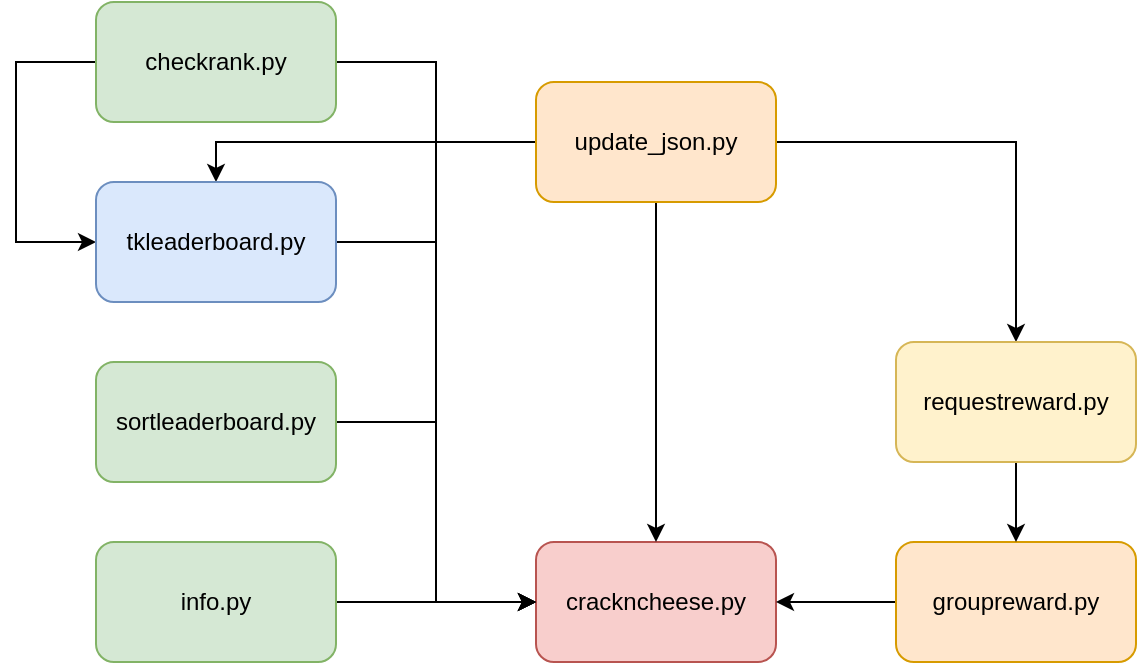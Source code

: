<mxfile version="14.1.8" type="device"><diagram id="3CzON2FF-yqsN0BBk5BW" name="Main"><mxGraphModel dx="1086" dy="966" grid="1" gridSize="10" guides="1" tooltips="1" connect="1" arrows="1" fold="1" page="1" pageScale="1" pageWidth="1400" pageHeight="850" math="0" shadow="0"><root><mxCell id="0"/><mxCell id="1" parent="0"/><mxCell id="ysN_6FFCyJ6hjzT79dwL-1" value="crackncheese.py" style="rounded=1;whiteSpace=wrap;html=1;fillColor=#f8cecc;strokeColor=#b85450;" vertex="1" parent="1"><mxGeometry x="570" y="480" width="120" height="60" as="geometry"/></mxCell><mxCell id="ysN_6FFCyJ6hjzT79dwL-9" style="edgeStyle=orthogonalEdgeStyle;rounded=0;orthogonalLoop=1;jettySize=auto;html=1;entryX=0.5;entryY=0;entryDx=0;entryDy=0;" edge="1" parent="1" source="ysN_6FFCyJ6hjzT79dwL-2" target="ysN_6FFCyJ6hjzT79dwL-8"><mxGeometry relative="1" as="geometry"/></mxCell><mxCell id="ysN_6FFCyJ6hjzT79dwL-10" style="edgeStyle=orthogonalEdgeStyle;rounded=0;orthogonalLoop=1;jettySize=auto;html=1;entryX=0.5;entryY=0;entryDx=0;entryDy=0;" edge="1" parent="1" source="ysN_6FFCyJ6hjzT79dwL-2" target="ysN_6FFCyJ6hjzT79dwL-1"><mxGeometry relative="1" as="geometry"/></mxCell><mxCell id="ysN_6FFCyJ6hjzT79dwL-18" style="edgeStyle=orthogonalEdgeStyle;rounded=0;orthogonalLoop=1;jettySize=auto;html=1;entryX=0.5;entryY=0;entryDx=0;entryDy=0;" edge="1" parent="1" source="ysN_6FFCyJ6hjzT79dwL-2" target="ysN_6FFCyJ6hjzT79dwL-6"><mxGeometry relative="1" as="geometry"><Array as="points"><mxPoint x="410" y="280"/></Array></mxGeometry></mxCell><mxCell id="ysN_6FFCyJ6hjzT79dwL-2" value="update_json.py" style="rounded=1;whiteSpace=wrap;html=1;fillColor=#ffe6cc;strokeColor=#d79b00;" vertex="1" parent="1"><mxGeometry x="570" y="250" width="120" height="60" as="geometry"/></mxCell><mxCell id="ysN_6FFCyJ6hjzT79dwL-16" style="edgeStyle=orthogonalEdgeStyle;rounded=0;orthogonalLoop=1;jettySize=auto;html=1;entryX=0;entryY=0.5;entryDx=0;entryDy=0;" edge="1" parent="1" source="ysN_6FFCyJ6hjzT79dwL-3" target="ysN_6FFCyJ6hjzT79dwL-1"><mxGeometry relative="1" as="geometry"><mxPoint x="520" y="330" as="targetPoint"/></mxGeometry></mxCell><mxCell id="ysN_6FFCyJ6hjzT79dwL-17" style="edgeStyle=orthogonalEdgeStyle;rounded=0;orthogonalLoop=1;jettySize=auto;html=1;entryX=0;entryY=0.5;entryDx=0;entryDy=0;exitX=0;exitY=0.5;exitDx=0;exitDy=0;" edge="1" parent="1" source="ysN_6FFCyJ6hjzT79dwL-3" target="ysN_6FFCyJ6hjzT79dwL-6"><mxGeometry relative="1" as="geometry"><Array as="points"><mxPoint x="310" y="240"/><mxPoint x="310" y="330"/></Array></mxGeometry></mxCell><mxCell id="ysN_6FFCyJ6hjzT79dwL-3" value="checkrank.py" style="rounded=1;whiteSpace=wrap;html=1;fillColor=#d5e8d4;strokeColor=#82b366;" vertex="1" parent="1"><mxGeometry x="350" y="210" width="120" height="60" as="geometry"/></mxCell><mxCell id="ysN_6FFCyJ6hjzT79dwL-13" style="edgeStyle=orthogonalEdgeStyle;rounded=0;orthogonalLoop=1;jettySize=auto;html=1;entryX=0;entryY=0.5;entryDx=0;entryDy=0;" edge="1" parent="1" source="ysN_6FFCyJ6hjzT79dwL-4" target="ysN_6FFCyJ6hjzT79dwL-1"><mxGeometry relative="1" as="geometry"/></mxCell><mxCell id="ysN_6FFCyJ6hjzT79dwL-4" value="info.py" style="rounded=1;whiteSpace=wrap;html=1;fillColor=#d5e8d4;strokeColor=#82b366;" vertex="1" parent="1"><mxGeometry x="350" y="480" width="120" height="60" as="geometry"/></mxCell><mxCell id="ysN_6FFCyJ6hjzT79dwL-14" style="edgeStyle=orthogonalEdgeStyle;rounded=0;orthogonalLoop=1;jettySize=auto;html=1;entryX=0;entryY=0.5;entryDx=0;entryDy=0;" edge="1" parent="1" source="ysN_6FFCyJ6hjzT79dwL-5" target="ysN_6FFCyJ6hjzT79dwL-1"><mxGeometry relative="1" as="geometry"/></mxCell><mxCell id="ysN_6FFCyJ6hjzT79dwL-5" value="sortleaderboard.py" style="rounded=1;whiteSpace=wrap;html=1;fillColor=#d5e8d4;strokeColor=#82b366;" vertex="1" parent="1"><mxGeometry x="350" y="390" width="120" height="60" as="geometry"/></mxCell><mxCell id="ysN_6FFCyJ6hjzT79dwL-15" style="edgeStyle=orthogonalEdgeStyle;rounded=0;orthogonalLoop=1;jettySize=auto;html=1;entryX=0;entryY=0.5;entryDx=0;entryDy=0;" edge="1" parent="1" source="ysN_6FFCyJ6hjzT79dwL-6" target="ysN_6FFCyJ6hjzT79dwL-1"><mxGeometry relative="1" as="geometry"/></mxCell><mxCell id="ysN_6FFCyJ6hjzT79dwL-6" value="tkleaderboard.py" style="rounded=1;whiteSpace=wrap;html=1;fillColor=#dae8fc;strokeColor=#6c8ebf;" vertex="1" parent="1"><mxGeometry x="350" y="300" width="120" height="60" as="geometry"/></mxCell><mxCell id="ysN_6FFCyJ6hjzT79dwL-11" style="edgeStyle=orthogonalEdgeStyle;rounded=0;orthogonalLoop=1;jettySize=auto;html=1;" edge="1" parent="1" source="ysN_6FFCyJ6hjzT79dwL-7" target="ysN_6FFCyJ6hjzT79dwL-1"><mxGeometry relative="1" as="geometry"/></mxCell><mxCell id="ysN_6FFCyJ6hjzT79dwL-7" value="groupreward.py" style="rounded=1;whiteSpace=wrap;html=1;fillColor=#ffe6cc;strokeColor=#d79b00;" vertex="1" parent="1"><mxGeometry x="750" y="480" width="120" height="60" as="geometry"/></mxCell><mxCell id="ysN_6FFCyJ6hjzT79dwL-12" style="edgeStyle=orthogonalEdgeStyle;rounded=0;orthogonalLoop=1;jettySize=auto;html=1;" edge="1" parent="1" source="ysN_6FFCyJ6hjzT79dwL-8" target="ysN_6FFCyJ6hjzT79dwL-7"><mxGeometry relative="1" as="geometry"/></mxCell><mxCell id="ysN_6FFCyJ6hjzT79dwL-8" value="requestreward.py" style="rounded=1;whiteSpace=wrap;html=1;fillColor=#fff2cc;strokeColor=#d6b656;" vertex="1" parent="1"><mxGeometry x="750" y="380" width="120" height="60" as="geometry"/></mxCell></root></mxGraphModel></diagram></mxfile>